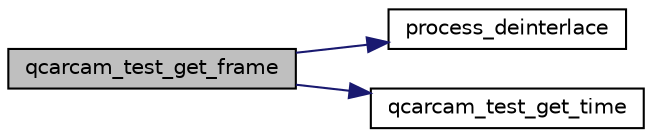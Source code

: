 digraph "qcarcam_test_get_frame"
{
 // LATEX_PDF_SIZE
  edge [fontname="Helvetica",fontsize="10",labelfontname="Helvetica",labelfontsize="10"];
  node [fontname="Helvetica",fontsize="10",shape=record];
  rankdir="LR";
  Node1 [label="qcarcam_test_get_frame",height=0.2,width=0.4,color="black", fillcolor="grey75", style="filled", fontcolor="black",tooltip=" "];
  Node1 -> Node2 [color="midnightblue",fontsize="10",style="solid"];
  Node2 [label="process_deinterlace",height=0.2,width=0.4,color="black", fillcolor="white", style="filled",URL="$qcarcam__test_8cpp.html#aebac84547abfbc3849f28b7c18b961ce",tooltip=" "];
  Node1 -> Node3 [color="midnightblue",fontsize="10",style="solid"];
  Node3 [label="qcarcam_test_get_time",height=0.2,width=0.4,color="black", fillcolor="white", style="filled",URL="$qcarcam__test_8cpp.html#a8797fba9a1603854ac68a21d6824169a",tooltip=" "];
}
